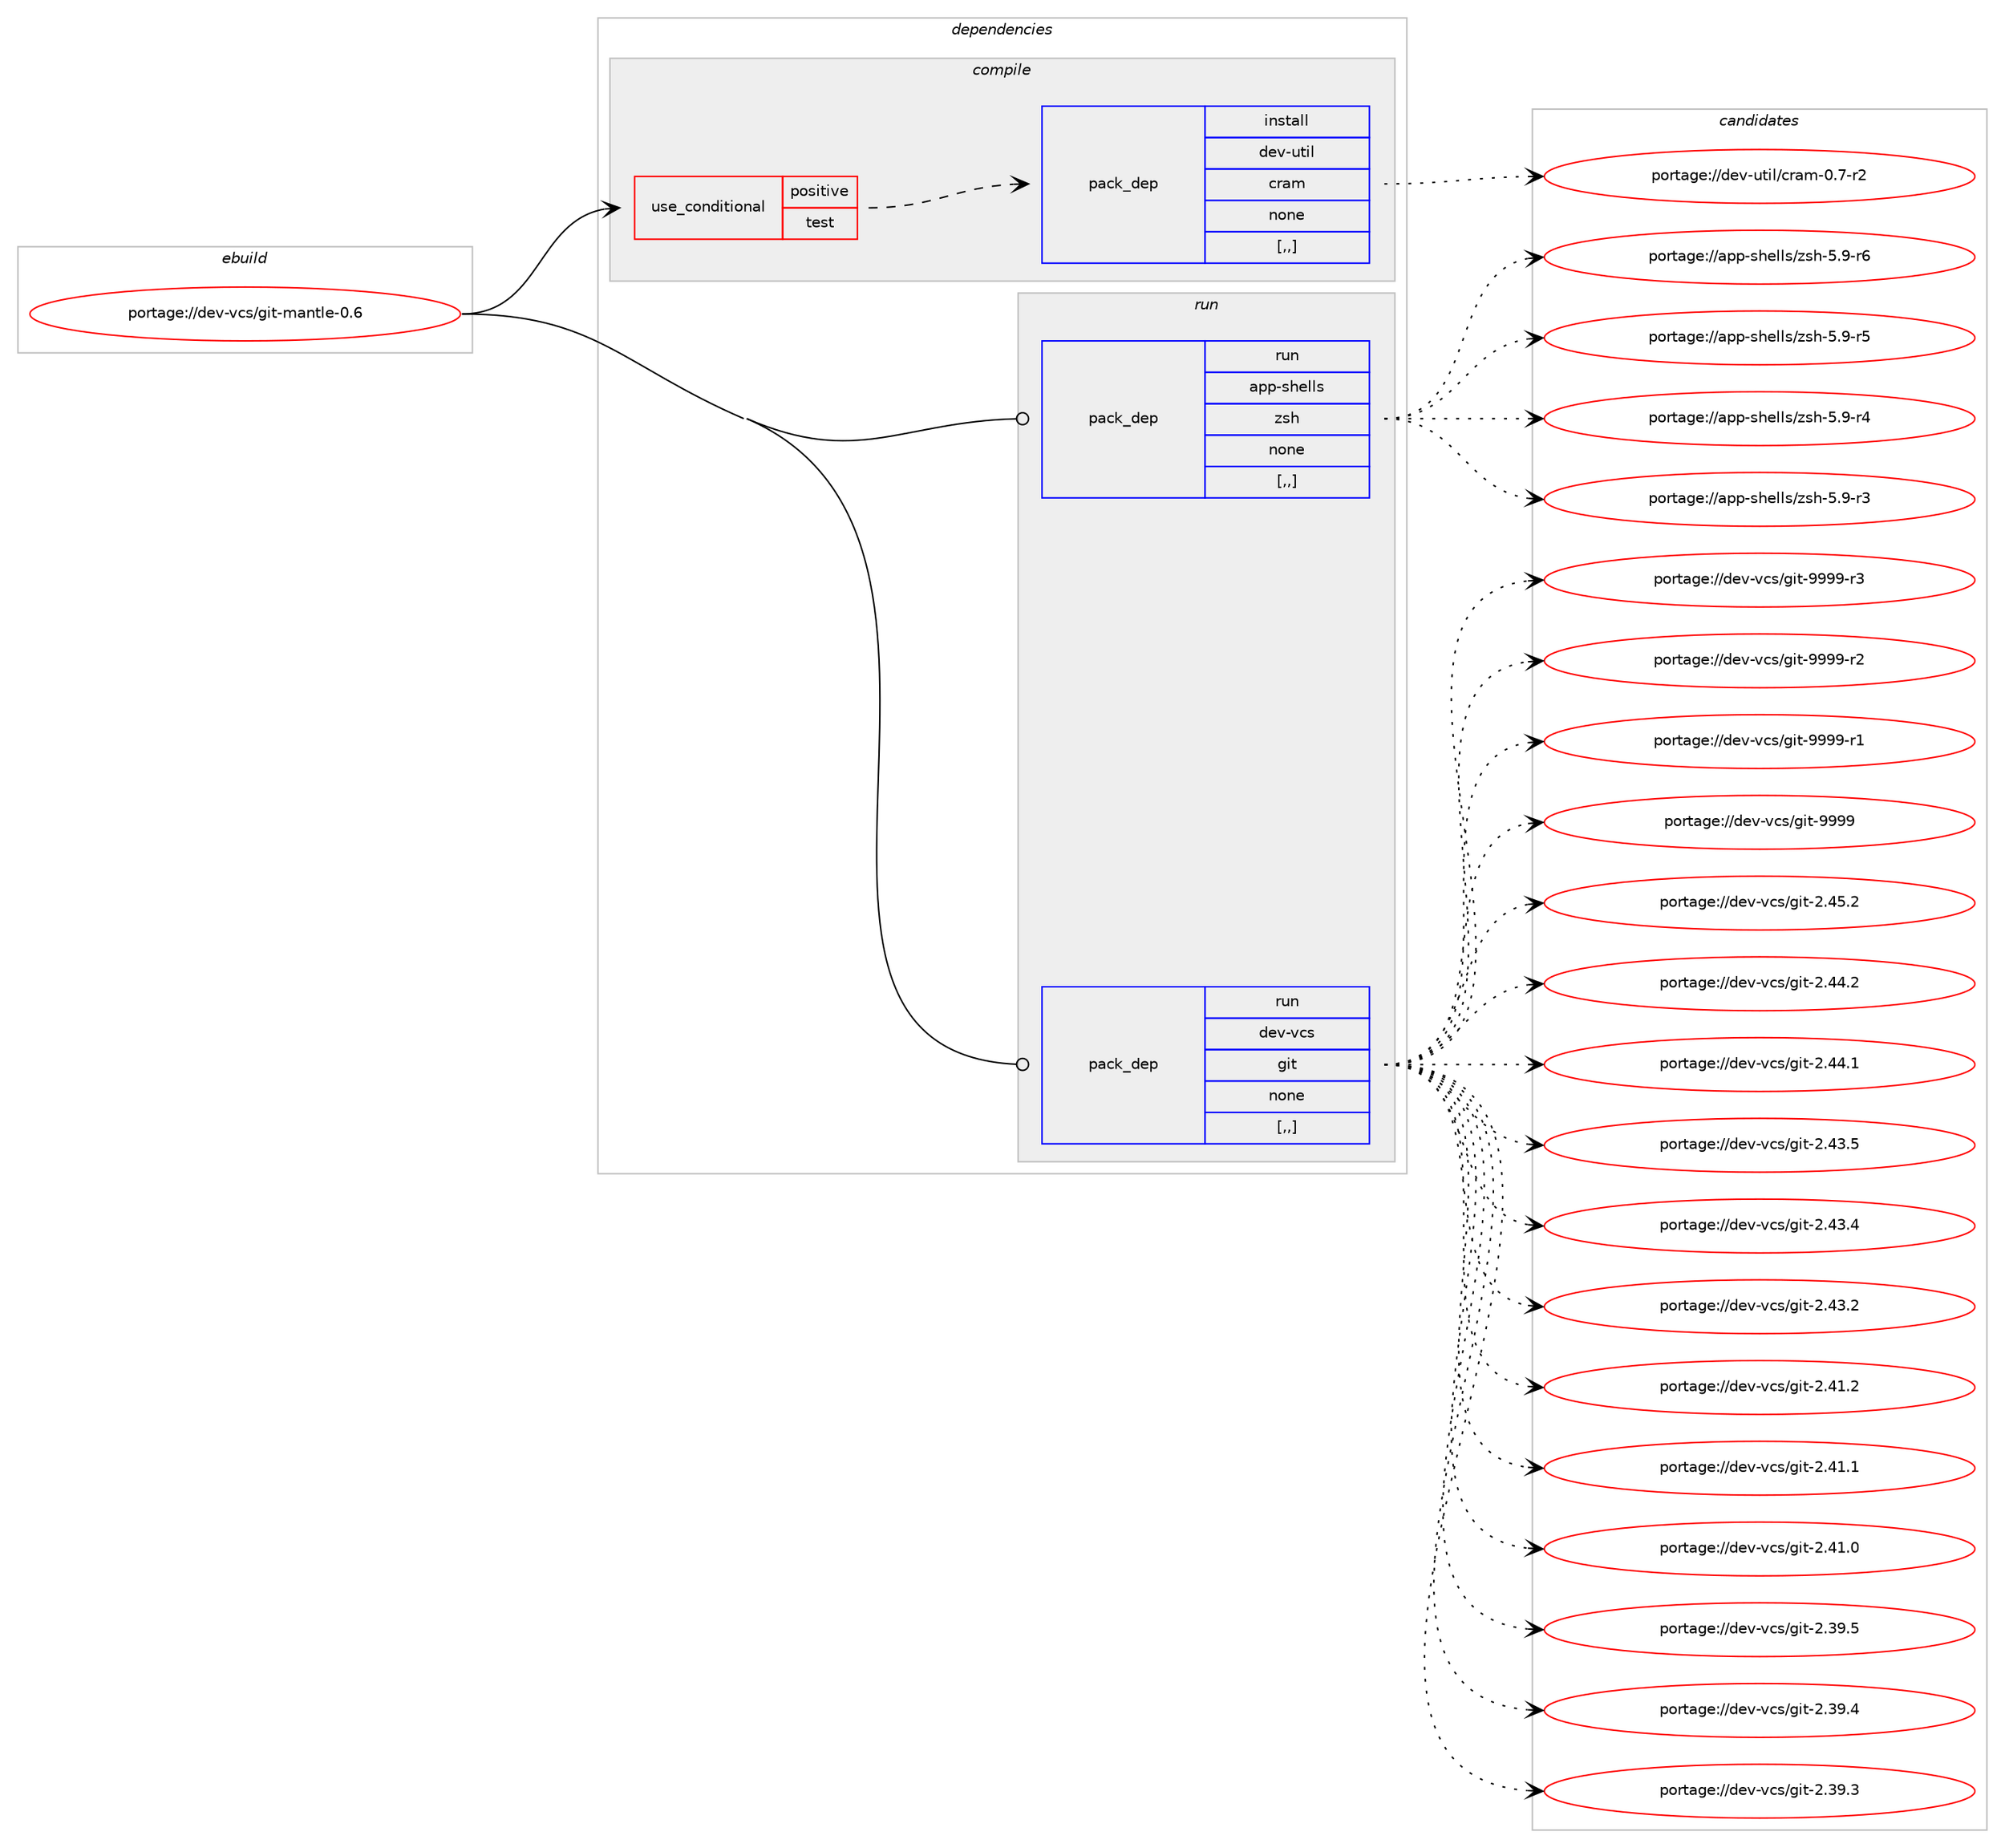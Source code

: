 digraph prolog {

# *************
# Graph options
# *************

newrank=true;
concentrate=true;
compound=true;
graph [rankdir=LR,fontname=Helvetica,fontsize=10,ranksep=1.5];#, ranksep=2.5, nodesep=0.2];
edge  [arrowhead=vee];
node  [fontname=Helvetica,fontsize=10];

# **********
# The ebuild
# **********

subgraph cluster_leftcol {
color=gray;
label=<<i>ebuild</i>>;
id [label="portage://dev-vcs/git-mantle-0.6", color=red, width=4, href="../dev-vcs/git-mantle-0.6.svg"];
}

# ****************
# The dependencies
# ****************

subgraph cluster_midcol {
color=gray;
label=<<i>dependencies</i>>;
subgraph cluster_compile {
fillcolor="#eeeeee";
style=filled;
label=<<i>compile</i>>;
subgraph cond62503 {
dependency222244 [label=<<TABLE BORDER="0" CELLBORDER="1" CELLSPACING="0" CELLPADDING="4"><TR><TD ROWSPAN="3" CELLPADDING="10">use_conditional</TD></TR><TR><TD>positive</TD></TR><TR><TD>test</TD></TR></TABLE>>, shape=none, color=red];
subgraph pack158279 {
dependency222245 [label=<<TABLE BORDER="0" CELLBORDER="1" CELLSPACING="0" CELLPADDING="4" WIDTH="220"><TR><TD ROWSPAN="6" CELLPADDING="30">pack_dep</TD></TR><TR><TD WIDTH="110">install</TD></TR><TR><TD>dev-util</TD></TR><TR><TD>cram</TD></TR><TR><TD>none</TD></TR><TR><TD>[,,]</TD></TR></TABLE>>, shape=none, color=blue];
}
dependency222244:e -> dependency222245:w [weight=20,style="dashed",arrowhead="vee"];
}
id:e -> dependency222244:w [weight=20,style="solid",arrowhead="vee"];
}
subgraph cluster_compileandrun {
fillcolor="#eeeeee";
style=filled;
label=<<i>compile and run</i>>;
}
subgraph cluster_run {
fillcolor="#eeeeee";
style=filled;
label=<<i>run</i>>;
subgraph pack158280 {
dependency222246 [label=<<TABLE BORDER="0" CELLBORDER="1" CELLSPACING="0" CELLPADDING="4" WIDTH="220"><TR><TD ROWSPAN="6" CELLPADDING="30">pack_dep</TD></TR><TR><TD WIDTH="110">run</TD></TR><TR><TD>app-shells</TD></TR><TR><TD>zsh</TD></TR><TR><TD>none</TD></TR><TR><TD>[,,]</TD></TR></TABLE>>, shape=none, color=blue];
}
id:e -> dependency222246:w [weight=20,style="solid",arrowhead="odot"];
subgraph pack158281 {
dependency222247 [label=<<TABLE BORDER="0" CELLBORDER="1" CELLSPACING="0" CELLPADDING="4" WIDTH="220"><TR><TD ROWSPAN="6" CELLPADDING="30">pack_dep</TD></TR><TR><TD WIDTH="110">run</TD></TR><TR><TD>dev-vcs</TD></TR><TR><TD>git</TD></TR><TR><TD>none</TD></TR><TR><TD>[,,]</TD></TR></TABLE>>, shape=none, color=blue];
}
id:e -> dependency222247:w [weight=20,style="solid",arrowhead="odot"];
}
}

# **************
# The candidates
# **************

subgraph cluster_choices {
rank=same;
color=gray;
label=<<i>candidates</i>>;

subgraph choice158279 {
color=black;
nodesep=1;
choice10010111845117116105108479911497109454846554511450 [label="portage://dev-util/cram-0.7-r2", color=red, width=4,href="../dev-util/cram-0.7-r2.svg"];
dependency222245:e -> choice10010111845117116105108479911497109454846554511450:w [style=dotted,weight="100"];
}
subgraph choice158280 {
color=black;
nodesep=1;
choice971121124511510410110810811547122115104455346574511454 [label="portage://app-shells/zsh-5.9-r6", color=red, width=4,href="../app-shells/zsh-5.9-r6.svg"];
choice971121124511510410110810811547122115104455346574511453 [label="portage://app-shells/zsh-5.9-r5", color=red, width=4,href="../app-shells/zsh-5.9-r5.svg"];
choice971121124511510410110810811547122115104455346574511452 [label="portage://app-shells/zsh-5.9-r4", color=red, width=4,href="../app-shells/zsh-5.9-r4.svg"];
choice971121124511510410110810811547122115104455346574511451 [label="portage://app-shells/zsh-5.9-r3", color=red, width=4,href="../app-shells/zsh-5.9-r3.svg"];
dependency222246:e -> choice971121124511510410110810811547122115104455346574511454:w [style=dotted,weight="100"];
dependency222246:e -> choice971121124511510410110810811547122115104455346574511453:w [style=dotted,weight="100"];
dependency222246:e -> choice971121124511510410110810811547122115104455346574511452:w [style=dotted,weight="100"];
dependency222246:e -> choice971121124511510410110810811547122115104455346574511451:w [style=dotted,weight="100"];
}
subgraph choice158281 {
color=black;
nodesep=1;
choice10010111845118991154710310511645575757574511451 [label="portage://dev-vcs/git-9999-r3", color=red, width=4,href="../dev-vcs/git-9999-r3.svg"];
choice10010111845118991154710310511645575757574511450 [label="portage://dev-vcs/git-9999-r2", color=red, width=4,href="../dev-vcs/git-9999-r2.svg"];
choice10010111845118991154710310511645575757574511449 [label="portage://dev-vcs/git-9999-r1", color=red, width=4,href="../dev-vcs/git-9999-r1.svg"];
choice1001011184511899115471031051164557575757 [label="portage://dev-vcs/git-9999", color=red, width=4,href="../dev-vcs/git-9999.svg"];
choice10010111845118991154710310511645504652534650 [label="portage://dev-vcs/git-2.45.2", color=red, width=4,href="../dev-vcs/git-2.45.2.svg"];
choice10010111845118991154710310511645504652524650 [label="portage://dev-vcs/git-2.44.2", color=red, width=4,href="../dev-vcs/git-2.44.2.svg"];
choice10010111845118991154710310511645504652524649 [label="portage://dev-vcs/git-2.44.1", color=red, width=4,href="../dev-vcs/git-2.44.1.svg"];
choice10010111845118991154710310511645504652514653 [label="portage://dev-vcs/git-2.43.5", color=red, width=4,href="../dev-vcs/git-2.43.5.svg"];
choice10010111845118991154710310511645504652514652 [label="portage://dev-vcs/git-2.43.4", color=red, width=4,href="../dev-vcs/git-2.43.4.svg"];
choice10010111845118991154710310511645504652514650 [label="portage://dev-vcs/git-2.43.2", color=red, width=4,href="../dev-vcs/git-2.43.2.svg"];
choice10010111845118991154710310511645504652494650 [label="portage://dev-vcs/git-2.41.2", color=red, width=4,href="../dev-vcs/git-2.41.2.svg"];
choice10010111845118991154710310511645504652494649 [label="portage://dev-vcs/git-2.41.1", color=red, width=4,href="../dev-vcs/git-2.41.1.svg"];
choice10010111845118991154710310511645504652494648 [label="portage://dev-vcs/git-2.41.0", color=red, width=4,href="../dev-vcs/git-2.41.0.svg"];
choice10010111845118991154710310511645504651574653 [label="portage://dev-vcs/git-2.39.5", color=red, width=4,href="../dev-vcs/git-2.39.5.svg"];
choice10010111845118991154710310511645504651574652 [label="portage://dev-vcs/git-2.39.4", color=red, width=4,href="../dev-vcs/git-2.39.4.svg"];
choice10010111845118991154710310511645504651574651 [label="portage://dev-vcs/git-2.39.3", color=red, width=4,href="../dev-vcs/git-2.39.3.svg"];
dependency222247:e -> choice10010111845118991154710310511645575757574511451:w [style=dotted,weight="100"];
dependency222247:e -> choice10010111845118991154710310511645575757574511450:w [style=dotted,weight="100"];
dependency222247:e -> choice10010111845118991154710310511645575757574511449:w [style=dotted,weight="100"];
dependency222247:e -> choice1001011184511899115471031051164557575757:w [style=dotted,weight="100"];
dependency222247:e -> choice10010111845118991154710310511645504652534650:w [style=dotted,weight="100"];
dependency222247:e -> choice10010111845118991154710310511645504652524650:w [style=dotted,weight="100"];
dependency222247:e -> choice10010111845118991154710310511645504652524649:w [style=dotted,weight="100"];
dependency222247:e -> choice10010111845118991154710310511645504652514653:w [style=dotted,weight="100"];
dependency222247:e -> choice10010111845118991154710310511645504652514652:w [style=dotted,weight="100"];
dependency222247:e -> choice10010111845118991154710310511645504652514650:w [style=dotted,weight="100"];
dependency222247:e -> choice10010111845118991154710310511645504652494650:w [style=dotted,weight="100"];
dependency222247:e -> choice10010111845118991154710310511645504652494649:w [style=dotted,weight="100"];
dependency222247:e -> choice10010111845118991154710310511645504652494648:w [style=dotted,weight="100"];
dependency222247:e -> choice10010111845118991154710310511645504651574653:w [style=dotted,weight="100"];
dependency222247:e -> choice10010111845118991154710310511645504651574652:w [style=dotted,weight="100"];
dependency222247:e -> choice10010111845118991154710310511645504651574651:w [style=dotted,weight="100"];
}
}

}
